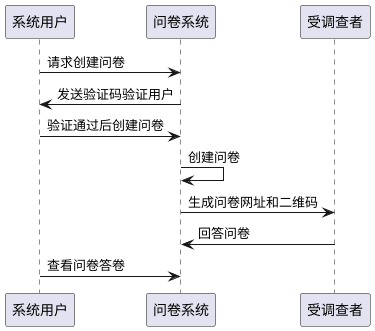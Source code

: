 

@startuml
系统用户 -> 问卷系统: 请求创建问卷
问卷系统  -> 系统用户: 发送验证码验证用户
系统用户 -> 问卷系统: 验证通过后创建问卷
问卷系统 -> 问卷系统: 创建问卷
问卷系统 -> 受调查者: 生成问卷网址和二维码
受调查者 -> 问卷系统: 回答问卷
系统用户 -> 问卷系统: 查看问卷答卷
@enduml
